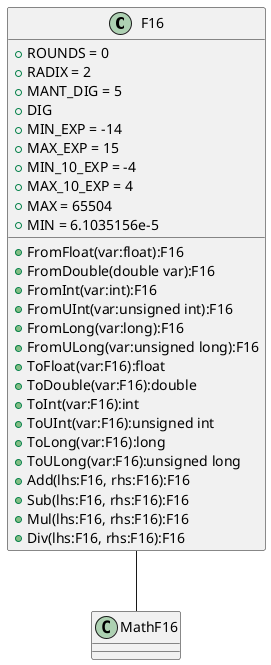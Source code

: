 @startuml
class F16 {
    +ROUNDS = 0
    +RADIX = 2
    +MANT_DIG = 5
    +DIG
    +MIN_EXP = -14
    +MAX_EXP = 15
    +MIN_10_EXP = -4
    +MAX_10_EXP = 4
    +MAX = 65504
    +MIN = 6.1035156e-5

    +FromFloat(var:float):F16
    +FromDouble(double var):F16
    +FromInt(var:int):F16
    +FromUInt(var:unsigned int):F16
    +FromLong(var:long):F16
    +FromULong(var:unsigned long):F16
    +ToFloat(var:F16):float
    +ToDouble(var:F16):double
    +ToInt(var:F16):int
    +ToUInt(var:F16):unsigned int
    +ToLong(var:F16):long
    +ToULong(var:F16):unsigned long
    +Add(lhs:F16, rhs:F16):F16
    +Sub(lhs:F16, rhs:F16):F16
    +Mul(lhs:F16, rhs:F16):F16
    +Div(lhs:F16, rhs:F16):F16
}
class MathF16 {
}

F16 -- MathF16
@enduml
